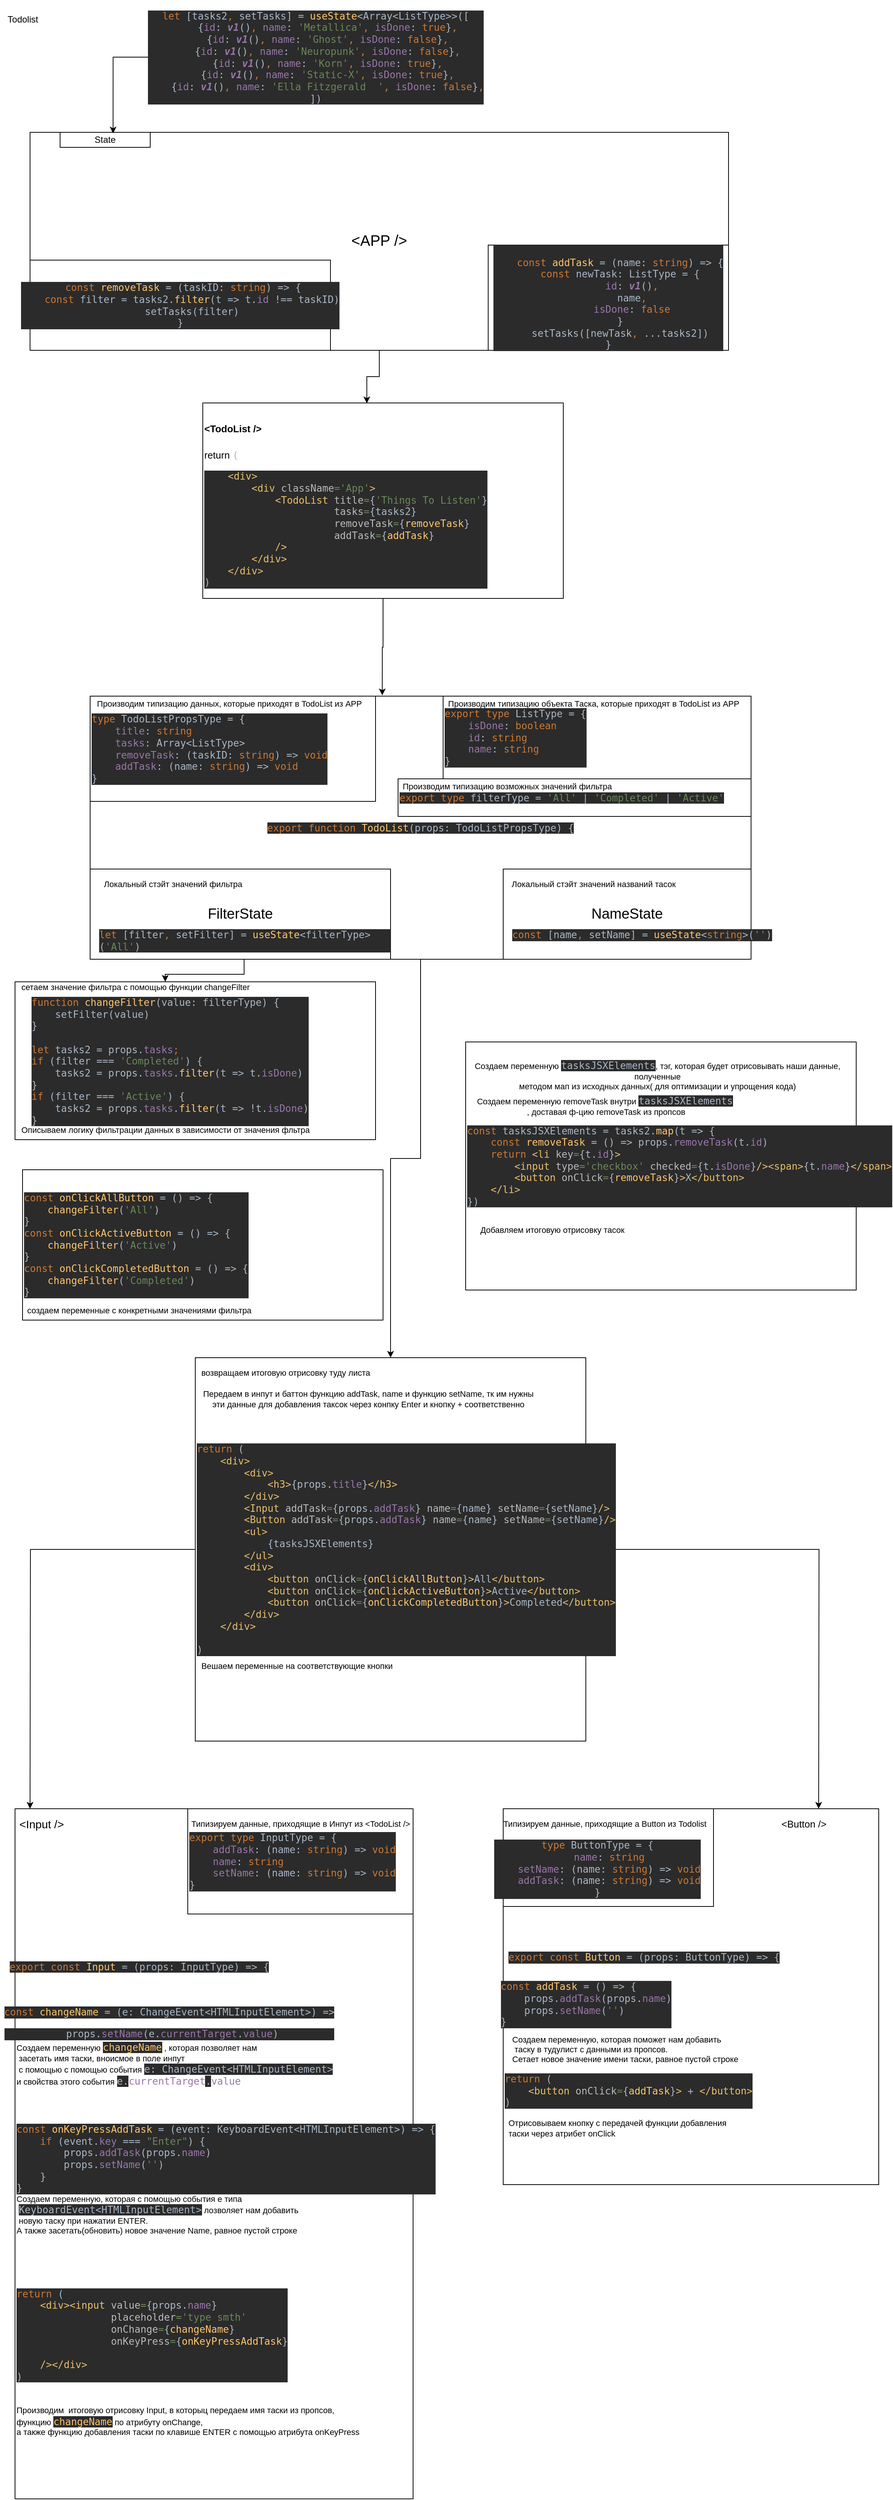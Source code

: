 <mxfile version="14.3.1" type="device"><diagram name="Page-1" id="e7e014a7-5840-1c2e-5031-d8a46d1fe8dd"><mxGraphModel dx="1422" dy="1588" grid="1" gridSize="10" guides="1" tooltips="1" connect="1" arrows="1" fold="1" page="1" pageScale="1" pageWidth="1169" pageHeight="826" background="none" math="0" shadow="0"><root><mxCell id="0"/><mxCell id="1" parent="0"/><mxCell id="czBB3KUyHPN_MmiEaMEJ-97" value="&lt;pre style=&quot;background-color: #2b2b2b ; color: #a9b7c6 ; font-family: &amp;#34;jetbrains mono&amp;#34; , monospace ; font-size: 9.8pt&quot;&gt;&lt;br&gt;&lt;/pre&gt;" style="rounded=0;whiteSpace=wrap;html=1;fontSize=11;align=left;" vertex="1" parent="1"><mxGeometry x="60" y="1590" width="530" height="918" as="geometry"/></mxCell><mxCell id="czBB3KUyHPN_MmiEaMEJ-66" value="" style="rounded=0;whiteSpace=wrap;html=1;fontSize=19;align=left;" vertex="1" parent="1"><mxGeometry x="60" y="490" width="480" height="210" as="geometry"/></mxCell><mxCell id="czBB3KUyHPN_MmiEaMEJ-55" style="edgeStyle=orthogonalEdgeStyle;rounded=0;orthogonalLoop=1;jettySize=auto;html=1;entryX=0.455;entryY=0.002;entryDx=0;entryDy=0;entryPerimeter=0;" edge="1" parent="1" source="czBB3KUyHPN_MmiEaMEJ-42" target="czBB3KUyHPN_MmiEaMEJ-54"><mxGeometry relative="1" as="geometry"/></mxCell><mxCell id="czBB3KUyHPN_MmiEaMEJ-42" value="&lt;p style=&quot;line-height: 140%&quot;&gt;&lt;font style=&quot;font-size: 20px&quot;&gt;&amp;lt;APP /&amp;gt;&lt;/font&gt;&lt;/p&gt;" style="rounded=0;whiteSpace=wrap;html=1;" vertex="1" parent="1"><mxGeometry x="80" y="-640" width="930" height="290" as="geometry"/></mxCell><mxCell id="czBB3KUyHPN_MmiEaMEJ-43" value="State" style="rounded=0;whiteSpace=wrap;html=1;" vertex="1" parent="1"><mxGeometry x="120" y="-640" width="120" height="20" as="geometry"/></mxCell><mxCell id="czBB3KUyHPN_MmiEaMEJ-44" value="Todolist" style="text;html=1;align=center;verticalAlign=middle;resizable=0;points=[];autosize=1;" vertex="1" parent="1"><mxGeometry x="40" y="-800" width="60" height="20" as="geometry"/></mxCell><mxCell id="czBB3KUyHPN_MmiEaMEJ-49" style="edgeStyle=orthogonalEdgeStyle;rounded=0;orthogonalLoop=1;jettySize=auto;html=1;entryX=0.588;entryY=0.076;entryDx=0;entryDy=0;entryPerimeter=0;" edge="1" parent="1" source="czBB3KUyHPN_MmiEaMEJ-46" target="czBB3KUyHPN_MmiEaMEJ-43"><mxGeometry relative="1" as="geometry"/></mxCell><mxCell id="czBB3KUyHPN_MmiEaMEJ-46" value="&lt;pre style=&quot;background-color: #2b2b2b ; color: #a9b7c6 ; font-family: &amp;#34;jetbrains mono&amp;#34; , monospace ; font-size: 9.8pt&quot;&gt;&lt;span style=&quot;color: #cc7832&quot;&gt;let &lt;/span&gt;[tasks2&lt;span style=&quot;color: #cc7832&quot;&gt;, &lt;/span&gt;setTasks] = &lt;span style=&quot;color: #ffc66d&quot;&gt;useState&lt;/span&gt;&amp;lt;Array&amp;lt;ListType&amp;gt;&amp;gt;([&lt;br&gt;    {&lt;span style=&quot;color: #9876aa&quot;&gt;id&lt;/span&gt;: &lt;span style=&quot;color: #9876aa ; font-weight: bold ; font-style: italic&quot;&gt;v1&lt;/span&gt;()&lt;span style=&quot;color: #cc7832&quot;&gt;, &lt;/span&gt;&lt;span style=&quot;color: #9876aa&quot;&gt;name&lt;/span&gt;: &lt;span style=&quot;color: #6a8759&quot;&gt;'Metallica'&lt;/span&gt;&lt;span style=&quot;color: #cc7832&quot;&gt;, &lt;/span&gt;&lt;span style=&quot;color: #9876aa&quot;&gt;isDone&lt;/span&gt;: &lt;span style=&quot;color: #cc7832&quot;&gt;true&lt;/span&gt;}&lt;span style=&quot;color: #cc7832&quot;&gt;,&lt;br&gt;&lt;/span&gt;&lt;span style=&quot;color: #cc7832&quot;&gt;    &lt;/span&gt;{&lt;span style=&quot;color: #9876aa&quot;&gt;id&lt;/span&gt;: &lt;span style=&quot;color: #9876aa ; font-weight: bold ; font-style: italic&quot;&gt;v1&lt;/span&gt;()&lt;span style=&quot;color: #cc7832&quot;&gt;, &lt;/span&gt;&lt;span style=&quot;color: #9876aa&quot;&gt;name&lt;/span&gt;: &lt;span style=&quot;color: #6a8759&quot;&gt;'Ghost'&lt;/span&gt;&lt;span style=&quot;color: #cc7832&quot;&gt;, &lt;/span&gt;&lt;span style=&quot;color: #9876aa&quot;&gt;isDone&lt;/span&gt;: &lt;span style=&quot;color: #cc7832&quot;&gt;false&lt;/span&gt;}&lt;span style=&quot;color: #cc7832&quot;&gt;,&lt;br&gt;&lt;/span&gt;&lt;span style=&quot;color: #cc7832&quot;&gt;    &lt;/span&gt;{&lt;span style=&quot;color: #9876aa&quot;&gt;id&lt;/span&gt;: &lt;span style=&quot;color: #9876aa ; font-weight: bold ; font-style: italic&quot;&gt;v1&lt;/span&gt;()&lt;span style=&quot;color: #cc7832&quot;&gt;, &lt;/span&gt;&lt;span style=&quot;color: #9876aa&quot;&gt;name&lt;/span&gt;: &lt;span style=&quot;color: #6a8759&quot;&gt;'Neuropunk'&lt;/span&gt;&lt;span style=&quot;color: #cc7832&quot;&gt;, &lt;/span&gt;&lt;span style=&quot;color: #9876aa&quot;&gt;isDone&lt;/span&gt;: &lt;span style=&quot;color: #cc7832&quot;&gt;false&lt;/span&gt;}&lt;span style=&quot;color: #cc7832&quot;&gt;,&lt;br&gt;&lt;/span&gt;&lt;span style=&quot;color: #cc7832&quot;&gt;    &lt;/span&gt;{&lt;span style=&quot;color: #9876aa&quot;&gt;id&lt;/span&gt;: &lt;span style=&quot;color: #9876aa ; font-weight: bold ; font-style: italic&quot;&gt;v1&lt;/span&gt;()&lt;span style=&quot;color: #cc7832&quot;&gt;, &lt;/span&gt;&lt;span style=&quot;color: #9876aa&quot;&gt;name&lt;/span&gt;: &lt;span style=&quot;color: #6a8759&quot;&gt;'Korn'&lt;/span&gt;&lt;span style=&quot;color: #cc7832&quot;&gt;, &lt;/span&gt;&lt;span style=&quot;color: #9876aa&quot;&gt;isDone&lt;/span&gt;: &lt;span style=&quot;color: #cc7832&quot;&gt;true&lt;/span&gt;}&lt;span style=&quot;color: #cc7832&quot;&gt;,&lt;br&gt;&lt;/span&gt;&lt;span style=&quot;color: #cc7832&quot;&gt;    &lt;/span&gt;{&lt;span style=&quot;color: #9876aa&quot;&gt;id&lt;/span&gt;: &lt;span style=&quot;color: #9876aa ; font-weight: bold ; font-style: italic&quot;&gt;v1&lt;/span&gt;()&lt;span style=&quot;color: #cc7832&quot;&gt;, &lt;/span&gt;&lt;span style=&quot;color: #9876aa&quot;&gt;name&lt;/span&gt;: &lt;span style=&quot;color: #6a8759&quot;&gt;'Static-X'&lt;/span&gt;&lt;span style=&quot;color: #cc7832&quot;&gt;, &lt;/span&gt;&lt;span style=&quot;color: #9876aa&quot;&gt;isDone&lt;/span&gt;: &lt;span style=&quot;color: #cc7832&quot;&gt;true&lt;/span&gt;}&lt;span style=&quot;color: #cc7832&quot;&gt;,&lt;br&gt;&lt;/span&gt;&lt;span style=&quot;color: #cc7832&quot;&gt;    &lt;/span&gt;{&lt;span style=&quot;color: #9876aa&quot;&gt;id&lt;/span&gt;: &lt;span style=&quot;color: #9876aa ; font-weight: bold ; font-style: italic&quot;&gt;v1&lt;/span&gt;()&lt;span style=&quot;color: #cc7832&quot;&gt;, &lt;/span&gt;&lt;span style=&quot;color: #9876aa&quot;&gt;name&lt;/span&gt;: &lt;span style=&quot;color: #6a8759&quot;&gt;'Ella Fitzgerald  '&lt;/span&gt;&lt;span style=&quot;color: #cc7832&quot;&gt;, &lt;/span&gt;&lt;span style=&quot;color: #9876aa&quot;&gt;isDone&lt;/span&gt;: &lt;span style=&quot;color: #cc7832&quot;&gt;false&lt;/span&gt;}&lt;span style=&quot;color: #cc7832&quot;&gt;,&lt;br&gt;&lt;/span&gt;])&lt;/pre&gt;" style="text;html=1;align=center;verticalAlign=middle;resizable=0;points=[];autosize=1;" vertex="1" parent="1"><mxGeometry x="250" y="-810" width="420" height="140" as="geometry"/></mxCell><mxCell id="czBB3KUyHPN_MmiEaMEJ-50" value="&lt;pre style=&quot;background-color: #2b2b2b ; color: #a9b7c6 ; font-family: &amp;quot;jetbrains mono&amp;quot; , monospace ; font-size: 9.8pt&quot;&gt; &lt;span style=&quot;color: #cc7832&quot;&gt;const &lt;/span&gt;&lt;span style=&quot;color: #ffc66d&quot;&gt;removeTask &lt;/span&gt;= (taskID: &lt;span style=&quot;color: #cc7832&quot;&gt;string&lt;/span&gt;) =&amp;gt; {&lt;br&gt;    &lt;span style=&quot;color: #cc7832&quot;&gt;const &lt;/span&gt;filter = tasks2.&lt;span style=&quot;color: #ffc66d&quot;&gt;filter&lt;/span&gt;(t =&amp;gt; t.&lt;span style=&quot;color: #9876aa&quot;&gt;id &lt;/span&gt;!== taskID)&lt;br&gt;    setTasks(filter)&lt;br&gt;}&lt;/pre&gt;" style="rounded=0;whiteSpace=wrap;html=1;" vertex="1" parent="1"><mxGeometry x="80" y="-470" width="400" height="120" as="geometry"/></mxCell><mxCell id="czBB3KUyHPN_MmiEaMEJ-51" value="&lt;pre style=&quot;background-color: #2b2b2b ; color: #a9b7c6 ; font-family: &amp;#34;jetbrains mono&amp;#34; , monospace ; font-size: 9.8pt&quot;&gt;&lt;br&gt;    &lt;span style=&quot;color: #cc7832&quot;&gt;const &lt;/span&gt;&lt;span style=&quot;color: #ffc66d&quot;&gt;addTask &lt;/span&gt;= (name: &lt;span style=&quot;color: #cc7832&quot;&gt;string&lt;/span&gt;) =&amp;gt; {&lt;br&gt;    &lt;span style=&quot;color: #cc7832&quot;&gt;const &lt;/span&gt;newTask: ListType = {&lt;br&gt;        &lt;span style=&quot;color: #9876aa&quot;&gt;id&lt;/span&gt;: &lt;span style=&quot;color: #9876aa ; font-weight: bold ; font-style: italic&quot;&gt;v1&lt;/span&gt;()&lt;span style=&quot;color: #cc7832&quot;&gt;,&lt;br&gt;&lt;/span&gt;&lt;span style=&quot;color: #cc7832&quot;&gt;        &lt;/span&gt;name&lt;span style=&quot;color: #cc7832&quot;&gt;,&lt;br&gt;&lt;/span&gt;&lt;span style=&quot;color: #cc7832&quot;&gt;        &lt;/span&gt;&lt;span style=&quot;color: #9876aa&quot;&gt;isDone&lt;/span&gt;: &lt;span style=&quot;color: #cc7832&quot;&gt;false&lt;br&gt;&lt;/span&gt;&lt;span style=&quot;color: #cc7832&quot;&gt;    &lt;/span&gt;}&lt;br&gt;    setTasks([newTask&lt;span style=&quot;color: #cc7832&quot;&gt;, &lt;/span&gt;...tasks2])&lt;br&gt;}&lt;/pre&gt;" style="rounded=0;whiteSpace=wrap;html=1;" vertex="1" parent="1"><mxGeometry x="690" y="-490" width="320" height="140" as="geometry"/></mxCell><mxCell id="czBB3KUyHPN_MmiEaMEJ-61" style="edgeStyle=orthogonalEdgeStyle;rounded=0;orthogonalLoop=1;jettySize=auto;html=1;entryX=0.442;entryY=-0.003;entryDx=0;entryDy=0;entryPerimeter=0;fontSize=19;" edge="1" parent="1" source="czBB3KUyHPN_MmiEaMEJ-54" target="czBB3KUyHPN_MmiEaMEJ-56"><mxGeometry relative="1" as="geometry"/></mxCell><mxCell id="czBB3KUyHPN_MmiEaMEJ-54" value="&lt;h1&gt;&lt;font style=&quot;font-size: 13px&quot;&gt;&amp;lt;TodoList /&amp;gt;&lt;/font&gt;&lt;/h1&gt;&lt;h1 style=&quot;font-size: 13px&quot;&gt;&lt;span style=&quot;background-color: rgb(255 , 255 , 255)&quot;&gt;&lt;span style=&quot;font-weight: normal&quot;&gt;return &lt;/span&gt;&lt;span style=&quot;color: rgb(169 , 183 , 198) ; font-family: &amp;#34;jetbrains mono&amp;#34; , monospace ; font-weight: normal&quot;&gt;(&lt;/span&gt;&lt;/span&gt;&lt;/h1&gt;&lt;pre style=&quot;background-color: #2b2b2b ; color: #a9b7c6 ; font-family: &amp;#34;jetbrains mono&amp;#34; , monospace ; font-size: 9.8pt&quot;&gt;    &lt;span style=&quot;color: #e8bf6a&quot;&gt;&amp;lt;div&amp;gt;&lt;br&gt;&lt;/span&gt;&lt;span style=&quot;color: #e8bf6a&quot;&gt;        &amp;lt;div &lt;/span&gt;&lt;span style=&quot;color: #bababa&quot;&gt;className&lt;/span&gt;&lt;span style=&quot;color: #6a8759&quot;&gt;='App'&lt;/span&gt;&lt;span style=&quot;color: #e8bf6a&quot;&gt;&amp;gt;&lt;br&gt;&lt;/span&gt;&lt;span style=&quot;color: #e8bf6a&quot;&gt;            &amp;lt;TodoList &lt;/span&gt;&lt;span style=&quot;color: #bababa&quot;&gt;title&lt;/span&gt;&lt;span style=&quot;color: #6a8759&quot;&gt;=&lt;/span&gt;{&lt;span style=&quot;color: #6a8759&quot;&gt;'Things To Listen'&lt;/span&gt;}&lt;br&gt;                      &lt;span style=&quot;color: #bababa&quot;&gt;tasks&lt;/span&gt;&lt;span style=&quot;color: #6a8759&quot;&gt;=&lt;/span&gt;{tasks2}&lt;br&gt;                      &lt;span style=&quot;color: #bababa&quot;&gt;removeTask&lt;/span&gt;&lt;span style=&quot;color: #6a8759&quot;&gt;=&lt;/span&gt;{&lt;span style=&quot;color: #ffc66d&quot;&gt;removeTask&lt;/span&gt;}&lt;br&gt;                      &lt;span style=&quot;color: #bababa&quot;&gt;addTask&lt;/span&gt;&lt;span style=&quot;color: #6a8759&quot;&gt;=&lt;/span&gt;{&lt;span style=&quot;color: #ffc66d&quot;&gt;addTask&lt;/span&gt;}&lt;br&gt;            &lt;span style=&quot;color: #e8bf6a&quot;&gt;/&amp;gt;&lt;br&gt;&lt;/span&gt;&lt;span style=&quot;color: #e8bf6a&quot;&gt;        &amp;lt;/div&amp;gt;&lt;br&gt;&lt;/span&gt;&lt;span style=&quot;color: #e8bf6a&quot;&gt;    &amp;lt;/div&amp;gt;&lt;br&gt;&lt;/span&gt;)&lt;/pre&gt;" style="rounded=0;whiteSpace=wrap;html=1;align=left;" vertex="1" parent="1"><mxGeometry x="310" y="-280" width="480" height="260" as="geometry"/></mxCell><mxCell id="czBB3KUyHPN_MmiEaMEJ-62" style="edgeStyle=orthogonalEdgeStyle;rounded=0;orthogonalLoop=1;jettySize=auto;html=1;fontSize=19;" edge="1" parent="1" source="czBB3KUyHPN_MmiEaMEJ-56" target="czBB3KUyHPN_MmiEaMEJ-63"><mxGeometry relative="1" as="geometry"><mxPoint x="600" y="560" as="targetPoint"/></mxGeometry></mxCell><mxCell id="czBB3KUyHPN_MmiEaMEJ-56" value="&lt;pre style=&quot;background-color: #2b2b2b ; color: #a9b7c6 ; font-family: &amp;#34;jetbrains mono&amp;#34; , monospace ; font-size: 9.8pt&quot;&gt;&lt;span style=&quot;color: #cc7832&quot;&gt;export function &lt;/span&gt;&lt;span style=&quot;color: #ffc66d&quot;&gt;TodoList&lt;/span&gt;(props: TodoListPropsType) {&lt;/pre&gt;" style="rounded=0;whiteSpace=wrap;html=1;" vertex="1" parent="1"><mxGeometry x="160" y="110" width="880" height="350" as="geometry"/></mxCell><mxCell id="czBB3KUyHPN_MmiEaMEJ-57" value="FilterState" style="rounded=0;whiteSpace=wrap;html=1;fontSize=19;" vertex="1" parent="1"><mxGeometry x="160" y="340" width="400" height="120" as="geometry"/></mxCell><mxCell id="czBB3KUyHPN_MmiEaMEJ-58" value="NameState" style="rounded=0;whiteSpace=wrap;html=1;fontSize=19;" vertex="1" parent="1"><mxGeometry x="710" y="340" width="330" height="120" as="geometry"/></mxCell><mxCell id="czBB3KUyHPN_MmiEaMEJ-65" style="edgeStyle=orthogonalEdgeStyle;rounded=0;orthogonalLoop=1;jettySize=auto;html=1;fontSize=19;" edge="1" parent="1" source="czBB3KUyHPN_MmiEaMEJ-59" target="czBB3KUyHPN_MmiEaMEJ-64"><mxGeometry relative="1" as="geometry"/></mxCell><mxCell id="czBB3KUyHPN_MmiEaMEJ-59" value="&lt;pre style=&quot;background-color: #2b2b2b ; color: #a9b7c6 ; font-family: &amp;#34;jetbrains mono&amp;#34; , monospace ; font-size: 9.8pt&quot;&gt;&lt;span style=&quot;color: #cc7832&quot;&gt;let &lt;/span&gt;[filter&lt;span style=&quot;color: #cc7832&quot;&gt;, &lt;/span&gt;setFilter] = &lt;span style=&quot;font-size: 9.8pt ; white-space: normal ; color: rgb(255 , 198 , 109)&quot;&gt;useState&lt;/span&gt;&lt;span style=&quot;font-size: 9.8pt ; white-space: normal&quot;&gt;&amp;lt;filterType&amp;gt;(&lt;/span&gt;&lt;span style=&quot;font-size: 9.8pt ; white-space: normal ; color: rgb(106 , 135 , 89)&quot;&gt;'All'&lt;/span&gt;&lt;span style=&quot;font-size: 9.8pt ; white-space: normal&quot;&gt;)&lt;/span&gt;&lt;/pre&gt;" style="text;whiteSpace=wrap;html=1;fontSize=19;" vertex="1" parent="1"><mxGeometry x="170" y="400" width="390" height="60" as="geometry"/></mxCell><mxCell id="czBB3KUyHPN_MmiEaMEJ-60" value="&lt;pre style=&quot;background-color: #2b2b2b ; color: #a9b7c6 ; font-family: &amp;quot;jetbrains mono&amp;quot; , monospace ; font-size: 9.8pt&quot;&gt;&lt;span style=&quot;color: #cc7832&quot;&gt;const &lt;/span&gt;[name&lt;span style=&quot;color: #cc7832&quot;&gt;, &lt;/span&gt;setName] = &lt;span style=&quot;color: #ffc66d&quot;&gt;useState&lt;/span&gt;&amp;lt;&lt;span style=&quot;color: #cc7832&quot;&gt;string&lt;/span&gt;&amp;gt;(&lt;span style=&quot;color: #6a8759&quot;&gt;''&lt;/span&gt;)&lt;/pre&gt;" style="text;whiteSpace=wrap;html=1;fontSize=19;" vertex="1" parent="1"><mxGeometry x="720" y="400" width="340" height="60" as="geometry"/></mxCell><mxCell id="czBB3KUyHPN_MmiEaMEJ-88" style="edgeStyle=orthogonalEdgeStyle;rounded=0;orthogonalLoop=1;jettySize=auto;html=1;fontSize=11;" edge="1" parent="1" source="czBB3KUyHPN_MmiEaMEJ-63"><mxGeometry relative="1" as="geometry"><mxPoint x="80" y="1590" as="targetPoint"/></mxGeometry></mxCell><mxCell id="czBB3KUyHPN_MmiEaMEJ-89" style="edgeStyle=orthogonalEdgeStyle;rounded=0;orthogonalLoop=1;jettySize=auto;html=1;fontSize=11;" edge="1" parent="1" source="czBB3KUyHPN_MmiEaMEJ-63"><mxGeometry relative="1" as="geometry"><mxPoint x="1130" y="1590" as="targetPoint"/></mxGeometry></mxCell><mxCell id="czBB3KUyHPN_MmiEaMEJ-63" value="&lt;pre style=&quot;background-color: #2b2b2b ; color: #a9b7c6 ; font-family: &amp;quot;jetbrains mono&amp;quot; , monospace ; font-size: 9.8pt&quot;&gt;&lt;span style=&quot;color: #cc7832&quot;&gt;return &lt;/span&gt;(&lt;br&gt;    &lt;span style=&quot;color: #e8bf6a&quot;&gt;&amp;lt;div&amp;gt;&lt;br&gt;&lt;/span&gt;&lt;span style=&quot;color: #e8bf6a&quot;&gt;        &amp;lt;div&amp;gt;&lt;br&gt;&lt;/span&gt;&lt;span style=&quot;color: #e8bf6a&quot;&gt;            &amp;lt;h3&amp;gt;&lt;/span&gt;{props.&lt;span style=&quot;color: #9876aa&quot;&gt;title&lt;/span&gt;}&lt;span style=&quot;color: #e8bf6a&quot;&gt;&amp;lt;/h3&amp;gt;&lt;br&gt;&lt;/span&gt;&lt;span style=&quot;color: #e8bf6a&quot;&gt;        &amp;lt;/div&amp;gt;&lt;br&gt;&lt;/span&gt;&lt;span style=&quot;color: #e8bf6a&quot;&gt;        &amp;lt;Input &lt;/span&gt;&lt;span style=&quot;color: #bababa&quot;&gt;addTask&lt;/span&gt;&lt;span style=&quot;color: #6a8759&quot;&gt;=&lt;/span&gt;{props.&lt;span style=&quot;color: #9876aa&quot;&gt;addTask&lt;/span&gt;} &lt;span style=&quot;color: #bababa&quot;&gt;name&lt;/span&gt;&lt;span style=&quot;color: #6a8759&quot;&gt;=&lt;/span&gt;{name} &lt;span style=&quot;color: #bababa&quot;&gt;setName&lt;/span&gt;&lt;span style=&quot;color: #6a8759&quot;&gt;=&lt;/span&gt;{setName}&lt;span style=&quot;color: #e8bf6a&quot;&gt;/&amp;gt;&lt;br&gt;&lt;/span&gt;&lt;span style=&quot;color: #e8bf6a&quot;&gt;        &amp;lt;Button &lt;/span&gt;&lt;span style=&quot;color: #bababa&quot;&gt;addTask&lt;/span&gt;&lt;span style=&quot;color: #6a8759&quot;&gt;=&lt;/span&gt;{props.&lt;span style=&quot;color: #9876aa&quot;&gt;addTask&lt;/span&gt;} &lt;span style=&quot;color: #bababa&quot;&gt;name&lt;/span&gt;&lt;span style=&quot;color: #6a8759&quot;&gt;=&lt;/span&gt;{name} &lt;span style=&quot;color: #bababa&quot;&gt;setName&lt;/span&gt;&lt;span style=&quot;color: #6a8759&quot;&gt;=&lt;/span&gt;{setName}&lt;span style=&quot;color: #e8bf6a&quot;&gt;/&amp;gt;&lt;br&gt;&lt;/span&gt;&lt;span style=&quot;color: #e8bf6a&quot;&gt;        &amp;lt;ul&amp;gt;&lt;br&gt;&lt;/span&gt;&lt;span style=&quot;color: #e8bf6a&quot;&gt;            &lt;/span&gt;{tasksJSXElements}&lt;br&gt;        &lt;span style=&quot;color: #e8bf6a&quot;&gt;&amp;lt;/ul&amp;gt;&lt;br&gt;&lt;/span&gt;&lt;span style=&quot;color: #e8bf6a&quot;&gt;        &amp;lt;div&amp;gt;&lt;br&gt;&lt;/span&gt;&lt;span style=&quot;color: #e8bf6a&quot;&gt;            &amp;lt;button &lt;/span&gt;&lt;span style=&quot;color: #bababa&quot;&gt;onClick&lt;/span&gt;&lt;span style=&quot;color: #6a8759&quot;&gt;=&lt;/span&gt;{&lt;span style=&quot;color: #ffc66d&quot;&gt;onClickAllButton&lt;/span&gt;}&lt;span style=&quot;color: #e8bf6a&quot;&gt;&amp;gt;&lt;/span&gt;All&lt;span style=&quot;color: #e8bf6a&quot;&gt;&amp;lt;/button&amp;gt;&lt;br&gt;&lt;/span&gt;&lt;span style=&quot;color: #e8bf6a&quot;&gt;            &amp;lt;button &lt;/span&gt;&lt;span style=&quot;color: #bababa&quot;&gt;onClick&lt;/span&gt;&lt;span style=&quot;color: #6a8759&quot;&gt;=&lt;/span&gt;{&lt;span style=&quot;color: #ffc66d&quot;&gt;onClickActiveButton&lt;/span&gt;}&lt;span style=&quot;color: #e8bf6a&quot;&gt;&amp;gt;&lt;/span&gt;Active&lt;span style=&quot;color: #e8bf6a&quot;&gt;&amp;lt;/button&amp;gt;&lt;br&gt;&lt;/span&gt;&lt;span style=&quot;color: #e8bf6a&quot;&gt;            &amp;lt;button &lt;/span&gt;&lt;span style=&quot;color: #bababa&quot;&gt;onClick&lt;/span&gt;&lt;span style=&quot;color: #6a8759&quot;&gt;=&lt;/span&gt;{&lt;span style=&quot;color: #ffc66d&quot;&gt;onClickCompletedButton&lt;/span&gt;}&lt;span style=&quot;color: #e8bf6a&quot;&gt;&amp;gt;&lt;/span&gt;Completed&lt;span style=&quot;color: #e8bf6a&quot;&gt;&amp;lt;/button&amp;gt;&lt;br&gt;&lt;/span&gt;&lt;span style=&quot;color: #e8bf6a&quot;&gt;        &amp;lt;/div&amp;gt;&lt;br&gt;&lt;/span&gt;&lt;span style=&quot;color: #e8bf6a&quot;&gt;    &amp;lt;/div&amp;gt;&lt;br&gt;&lt;/span&gt;&lt;span style=&quot;color: #e8bf6a&quot;&gt;&lt;br&gt;&lt;/span&gt;)&lt;/pre&gt;" style="rounded=0;whiteSpace=wrap;html=1;align=left;" vertex="1" parent="1"><mxGeometry x="300" y="990" width="520" height="510" as="geometry"/></mxCell><mxCell id="czBB3KUyHPN_MmiEaMEJ-64" value="&lt;pre style=&quot;background-color: #2b2b2b ; color: #a9b7c6 ; font-family: &amp;quot;jetbrains mono&amp;quot; , monospace ; font-size: 9.8pt&quot;&gt;&lt;span style=&quot;color: #cc7832&quot;&gt;function &lt;/span&gt;&lt;span style=&quot;color: #ffc66d&quot;&gt;changeFilter&lt;/span&gt;(value: filterType) {&lt;br&gt;    setFilter(value)&lt;br&gt;}&lt;br&gt;&lt;br&gt;&lt;span style=&quot;color: #cc7832&quot;&gt;let &lt;/span&gt;tasks2 = props.&lt;span style=&quot;color: #9876aa&quot;&gt;tasks&lt;/span&gt;&lt;span style=&quot;color: #cc7832&quot;&gt;;&lt;br&gt;&lt;/span&gt;&lt;span style=&quot;color: #cc7832&quot;&gt;if &lt;/span&gt;(filter === &lt;span style=&quot;color: #6a8759&quot;&gt;'Completed'&lt;/span&gt;) {&lt;br&gt;    tasks2 = props.&lt;span style=&quot;color: #9876aa&quot;&gt;tasks&lt;/span&gt;.&lt;span style=&quot;color: #ffc66d&quot;&gt;filter&lt;/span&gt;(t =&amp;gt; t.&lt;span style=&quot;color: #9876aa&quot;&gt;isDone&lt;/span&gt;)&lt;br&gt;}&lt;br&gt;&lt;span style=&quot;color: #cc7832&quot;&gt;if &lt;/span&gt;(filter === &lt;span style=&quot;color: #6a8759&quot;&gt;'Active'&lt;/span&gt;) {&lt;br&gt;    tasks2 = props.&lt;span style=&quot;color: #9876aa&quot;&gt;tasks&lt;/span&gt;.&lt;span style=&quot;color: #ffc66d&quot;&gt;filter&lt;/span&gt;(t =&amp;gt; !t.&lt;span style=&quot;color: #9876aa&quot;&gt;isDone&lt;/span&gt;)&lt;br&gt;}&lt;/pre&gt;" style="text;whiteSpace=wrap;html=1;fontSize=19;" vertex="1" parent="1"><mxGeometry x="80" y="490" width="360" height="190" as="geometry"/></mxCell><mxCell id="czBB3KUyHPN_MmiEaMEJ-67" value="&lt;font style=&quot;font-size: 11px&quot;&gt;сетаем значение фильтра с помощью функции changeFilter&lt;/font&gt;" style="text;html=1;align=center;verticalAlign=middle;resizable=0;points=[];autosize=1;fontSize=19;" vertex="1" parent="1"><mxGeometry x="60" y="480" width="320" height="30" as="geometry"/></mxCell><mxCell id="czBB3KUyHPN_MmiEaMEJ-68" value="&lt;font style=&quot;font-size: 11px&quot;&gt;Описываем логику фильтрации данных в зависимости от значения фльтра&lt;/font&gt;" style="text;html=1;align=center;verticalAlign=middle;resizable=0;points=[];autosize=1;fontSize=19;" vertex="1" parent="1"><mxGeometry x="60" y="670" width="400" height="30" as="geometry"/></mxCell><mxCell id="czBB3KUyHPN_MmiEaMEJ-69" value="&lt;pre style=&quot;background-color: #2b2b2b ; color: #a9b7c6 ; font-family: &amp;quot;jetbrains mono&amp;quot; , monospace ; font-size: 9.8pt&quot;&gt;&lt;span style=&quot;color: #cc7832&quot;&gt;const &lt;/span&gt;&lt;span style=&quot;color: #ffc66d&quot;&gt;onClickAllButton &lt;/span&gt;= () =&amp;gt; {&lt;br&gt;    &lt;span style=&quot;color: #ffc66d&quot;&gt;changeFilter&lt;/span&gt;(&lt;span style=&quot;color: #6a8759&quot;&gt;'All'&lt;/span&gt;)&lt;br&gt;}&lt;br&gt;&lt;span style=&quot;color: #cc7832&quot;&gt;const &lt;/span&gt;&lt;span style=&quot;color: #ffc66d&quot;&gt;onClickActiveButton &lt;/span&gt;= () =&amp;gt; {&lt;br&gt;    &lt;span style=&quot;color: #ffc66d&quot;&gt;changeFilter&lt;/span&gt;(&lt;span style=&quot;color: #6a8759&quot;&gt;'Active'&lt;/span&gt;)&lt;br&gt;}&lt;br&gt;&lt;span style=&quot;color: #cc7832&quot;&gt;const &lt;/span&gt;&lt;span style=&quot;color: #ffc66d&quot;&gt;onClickCompletedButton &lt;/span&gt;= () =&amp;gt; {&lt;br&gt;    &lt;span style=&quot;color: #ffc66d&quot;&gt;changeFilter&lt;/span&gt;(&lt;span style=&quot;color: #6a8759&quot;&gt;'Completed'&lt;/span&gt;)&lt;br&gt;}&lt;/pre&gt;" style="rounded=0;whiteSpace=wrap;html=1;fontSize=19;align=left;" vertex="1" parent="1"><mxGeometry x="70" y="740" width="480" height="200" as="geometry"/></mxCell><mxCell id="czBB3KUyHPN_MmiEaMEJ-70" value="&lt;font style=&quot;font-size: 11px&quot;&gt;создаем переменные с конкретными значениями фильтра&lt;/font&gt;" style="text;html=1;align=center;verticalAlign=middle;resizable=0;points=[];autosize=1;fontSize=19;" vertex="1" parent="1"><mxGeometry x="70" y="910" width="310" height="30" as="geometry"/></mxCell><mxCell id="czBB3KUyHPN_MmiEaMEJ-71" value="&lt;pre style=&quot;background-color: #2b2b2b ; color: #a9b7c6 ; font-family: &amp;quot;jetbrains mono&amp;quot; , monospace ; font-size: 9.8pt&quot;&gt;&lt;span style=&quot;color: #cc7832&quot;&gt;const &lt;/span&gt;tasksJSXElements = tasks2.&lt;span style=&quot;color: #ffc66d&quot;&gt;map&lt;/span&gt;(t =&amp;gt; {&lt;br&gt;    &lt;span style=&quot;color: #cc7832&quot;&gt;const &lt;/span&gt;&lt;span style=&quot;color: #ffc66d&quot;&gt;removeTask &lt;/span&gt;= () =&amp;gt; props.&lt;span style=&quot;color: #9876aa&quot;&gt;removeTask&lt;/span&gt;(t.&lt;span style=&quot;color: #9876aa&quot;&gt;id&lt;/span&gt;)&lt;br&gt;    &lt;span style=&quot;color: #cc7832&quot;&gt;return &lt;/span&gt;&lt;span style=&quot;color: #e8bf6a&quot;&gt;&amp;lt;li &lt;/span&gt;&lt;span style=&quot;color: #bababa&quot;&gt;key&lt;/span&gt;&lt;span style=&quot;color: #6a8759&quot;&gt;=&lt;/span&gt;{t.&lt;span style=&quot;color: #9876aa&quot;&gt;id&lt;/span&gt;}&lt;span style=&quot;color: #e8bf6a&quot;&gt;&amp;gt;&lt;br&gt;&lt;/span&gt;&lt;span style=&quot;color: #e8bf6a&quot;&gt;        &amp;lt;input &lt;/span&gt;&lt;span style=&quot;color: #bababa&quot;&gt;type&lt;/span&gt;&lt;span style=&quot;color: #6a8759&quot;&gt;='checkbox' &lt;/span&gt;&lt;span style=&quot;color: #bababa&quot;&gt;checked&lt;/span&gt;&lt;span style=&quot;color: #6a8759&quot;&gt;=&lt;/span&gt;{t.&lt;span style=&quot;color: #9876aa&quot;&gt;isDone&lt;/span&gt;}&lt;span style=&quot;color: #e8bf6a&quot;&gt;/&amp;gt;&amp;lt;span&amp;gt;&lt;/span&gt;{t.&lt;span style=&quot;color: #9876aa&quot;&gt;name&lt;/span&gt;}&lt;span style=&quot;color: #e8bf6a&quot;&gt;&amp;lt;/span&amp;gt;&lt;br&gt;&lt;/span&gt;&lt;span style=&quot;color: #e8bf6a&quot;&gt;        &amp;lt;button &lt;/span&gt;&lt;span style=&quot;color: #bababa&quot;&gt;onClick&lt;/span&gt;&lt;span style=&quot;color: #6a8759&quot;&gt;=&lt;/span&gt;{&lt;span style=&quot;color: #ffc66d&quot;&gt;removeTask&lt;/span&gt;}&lt;span style=&quot;color: #e8bf6a&quot;&gt;&amp;gt;&lt;/span&gt;X&lt;span style=&quot;color: #e8bf6a&quot;&gt;&amp;lt;/button&amp;gt;&lt;br&gt;&lt;/span&gt;&lt;span style=&quot;color: #e8bf6a&quot;&gt;    &amp;lt;/li&amp;gt;&lt;br&gt;&lt;/span&gt;})&lt;/pre&gt;" style="rounded=0;whiteSpace=wrap;html=1;fontSize=19;align=left;" vertex="1" parent="1"><mxGeometry x="660" y="570" width="520" height="330" as="geometry"/></mxCell><mxCell id="czBB3KUyHPN_MmiEaMEJ-72" value="Создаем переменную removeTask внутри&amp;nbsp;&lt;span style=&quot;color: rgb(169 , 183 , 198) ; font-family: &amp;#34;jetbrains mono&amp;#34; , monospace ; font-size: 13.067px ; background-color: rgb(43 , 43 , 43)&quot;&gt;tasksJSXElements&lt;/span&gt;&lt;br&gt;&amp;nbsp;, доставая ф-цию removeTask из пропсов" style="text;html=1;align=center;verticalAlign=middle;resizable=0;points=[];autosize=1;fontSize=11;" vertex="1" parent="1"><mxGeometry x="670" y="640" width="350" height="30" as="geometry"/></mxCell><mxCell id="czBB3KUyHPN_MmiEaMEJ-73" value="Создаем переменную&amp;nbsp;&lt;span style=&quot;background-color: rgb(43 , 43 , 43) ; color: rgb(169 , 183 , 198) ; font-family: &amp;#34;jetbrains mono&amp;#34; , monospace ; font-size: 9.8pt&quot;&gt;tasksJSXElements&lt;/span&gt;&lt;span&gt;, тэг, которая будет отрисовывать наши данные, &lt;br&gt;полученные&lt;/span&gt;&lt;br&gt;методом мап из исходных данных( для оптимизации и упрощения кода)" style="text;html=1;align=center;verticalAlign=middle;resizable=0;points=[];autosize=1;fontSize=11;" vertex="1" parent="1"><mxGeometry x="670" y="590" width="490" height="50" as="geometry"/></mxCell><mxCell id="czBB3KUyHPN_MmiEaMEJ-74" value="Добавляем итоговую отрисовку тасок" style="text;html=1;align=center;verticalAlign=middle;resizable=0;points=[];autosize=1;fontSize=11;" vertex="1" parent="1"><mxGeometry x="670" y="810" width="210" height="20" as="geometry"/></mxCell><mxCell id="czBB3KUyHPN_MmiEaMEJ-75" value="Вешаем переменные на соответствующие кнопки" style="text;html=1;align=center;verticalAlign=middle;resizable=0;points=[];autosize=1;fontSize=11;" vertex="1" parent="1"><mxGeometry x="300" y="1390" width="270" height="20" as="geometry"/></mxCell><mxCell id="czBB3KUyHPN_MmiEaMEJ-76" value="возвращаем итоговую отрисовку туду листа&lt;br&gt;" style="text;html=1;align=center;verticalAlign=middle;resizable=0;points=[];autosize=1;fontSize=11;" vertex="1" parent="1"><mxGeometry x="300" y="1000" width="240" height="20" as="geometry"/></mxCell><mxCell id="czBB3KUyHPN_MmiEaMEJ-77" value="Передаем в инпут и баттон функцию addTask, name и функцию setName, тк им нужны &lt;br&gt;эти данные для добавления таксок через конпку Enter и кнопку + соответственно" style="text;html=1;align=center;verticalAlign=middle;resizable=0;points=[];autosize=1;fontSize=11;" vertex="1" parent="1"><mxGeometry x="300" y="1030" width="460" height="30" as="geometry"/></mxCell><mxCell id="czBB3KUyHPN_MmiEaMEJ-78" value="&lt;pre style=&quot;background-color: #2b2b2b ; color: #a9b7c6 ; font-family: &amp;quot;jetbrains mono&amp;quot; , monospace ; font-size: 9.8pt&quot;&gt;&lt;span style=&quot;color: #cc7832&quot;&gt;type &lt;/span&gt;TodoListPropsType = {&lt;br&gt;    &lt;span style=&quot;color: #9876aa&quot;&gt;title&lt;/span&gt;: &lt;span style=&quot;color: #cc7832&quot;&gt;string&lt;br&gt;&lt;/span&gt;&lt;span style=&quot;color: #cc7832&quot;&gt;    &lt;/span&gt;&lt;span style=&quot;color: #9876aa&quot;&gt;tasks&lt;/span&gt;: Array&amp;lt;ListType&amp;gt;&lt;br&gt;    &lt;span style=&quot;color: #9876aa&quot;&gt;removeTask&lt;/span&gt;: (taskID: &lt;span style=&quot;color: #cc7832&quot;&gt;string&lt;/span&gt;) =&amp;gt; &lt;span style=&quot;color: #cc7832&quot;&gt;void&lt;br&gt;&lt;/span&gt;&lt;span style=&quot;color: #cc7832&quot;&gt;    &lt;/span&gt;&lt;span style=&quot;color: #9876aa&quot;&gt;addTask&lt;/span&gt;: (name: &lt;span style=&quot;color: #cc7832&quot;&gt;string&lt;/span&gt;) =&amp;gt; &lt;span style=&quot;color: #cc7832&quot;&gt;void&lt;br&gt;&lt;/span&gt;}&lt;/pre&gt;" style="rounded=0;whiteSpace=wrap;html=1;fontSize=11;align=left;" vertex="1" parent="1"><mxGeometry x="160" y="110" width="380" height="140" as="geometry"/></mxCell><mxCell id="czBB3KUyHPN_MmiEaMEJ-79" value="Производим типизацию данных, которые приходят в TodoList из APP" style="text;html=1;align=center;verticalAlign=middle;resizable=0;points=[];autosize=1;fontSize=11;" vertex="1" parent="1"><mxGeometry x="160" y="110" width="370" height="20" as="geometry"/></mxCell><mxCell id="czBB3KUyHPN_MmiEaMEJ-80" value="&lt;pre style=&quot;background-color: #2b2b2b ; color: #a9b7c6 ; font-family: &amp;quot;jetbrains mono&amp;quot; , monospace ; font-size: 9.8pt&quot;&gt;&lt;span style=&quot;color: #cc7832&quot;&gt;export type &lt;/span&gt;ListType = {&lt;br&gt;    &lt;span style=&quot;color: #9876aa&quot;&gt;isDone&lt;/span&gt;: &lt;span style=&quot;color: #cc7832&quot;&gt;boolean&lt;br&gt;&lt;/span&gt;&lt;span style=&quot;color: #cc7832&quot;&gt;    &lt;/span&gt;&lt;span style=&quot;color: #9876aa&quot;&gt;id&lt;/span&gt;: &lt;span style=&quot;color: #cc7832&quot;&gt;string&lt;br&gt;&lt;/span&gt;&lt;span style=&quot;color: #cc7832&quot;&gt;    &lt;/span&gt;&lt;span style=&quot;color: #9876aa&quot;&gt;name&lt;/span&gt;: &lt;span style=&quot;color: #cc7832&quot;&gt;string&lt;br&gt;&lt;/span&gt;}&lt;/pre&gt;" style="rounded=0;whiteSpace=wrap;html=1;fontSize=11;align=left;" vertex="1" parent="1"><mxGeometry x="630" y="110" width="410" height="110" as="geometry"/></mxCell><mxCell id="czBB3KUyHPN_MmiEaMEJ-81" value="Производим типизацию объекта Таска, которые приходят в TodoList из APP" style="text;html=1;align=center;verticalAlign=middle;resizable=0;points=[];autosize=1;fontSize=11;" vertex="1" parent="1"><mxGeometry x="630" y="110" width="400" height="20" as="geometry"/></mxCell><mxCell id="czBB3KUyHPN_MmiEaMEJ-82" value="&lt;pre style=&quot;background-color: #2b2b2b ; color: #a9b7c6 ; font-family: &amp;#34;jetbrains mono&amp;#34; , monospace ; font-size: 9.8pt&quot;&gt;&lt;span style=&quot;color: #cc7832&quot;&gt;export type &lt;/span&gt;filterType = &lt;span style=&quot;color: #6a8759&quot;&gt;'All' &lt;/span&gt;| &lt;span style=&quot;color: #6a8759&quot;&gt;'Completed' &lt;/span&gt;| &lt;span style=&quot;color: #6a8759&quot;&gt;'Active'&lt;/span&gt;&lt;/pre&gt;" style="rounded=0;whiteSpace=wrap;html=1;fontSize=11;align=left;" vertex="1" parent="1"><mxGeometry x="570" y="220" width="470" height="50" as="geometry"/></mxCell><mxCell id="czBB3KUyHPN_MmiEaMEJ-83" value="Производим типизацию возможных значений фильтра" style="text;html=1;align=center;verticalAlign=middle;resizable=0;points=[];autosize=1;fontSize=11;" vertex="1" parent="1"><mxGeometry x="570" y="220" width="290" height="20" as="geometry"/></mxCell><mxCell id="czBB3KUyHPN_MmiEaMEJ-86" value="" style="whiteSpace=wrap;html=1;aspect=fixed;fontSize=11;align=left;" vertex="1" parent="1"><mxGeometry x="710" y="1590" width="500" height="500" as="geometry"/></mxCell><mxCell id="czBB3KUyHPN_MmiEaMEJ-90" value="Локальный стэйт значений фильтра" style="text;html=1;align=center;verticalAlign=middle;resizable=0;points=[];autosize=1;fontSize=11;" vertex="1" parent="1"><mxGeometry x="170" y="350" width="200" height="20" as="geometry"/></mxCell><mxCell id="czBB3KUyHPN_MmiEaMEJ-91" value="Локальный стэйт значений названий тасок&lt;br&gt;" style="text;html=1;align=center;verticalAlign=middle;resizable=0;points=[];autosize=1;fontSize=11;" vertex="1" parent="1"><mxGeometry x="715" y="350" width="230" height="20" as="geometry"/></mxCell><mxCell id="czBB3KUyHPN_MmiEaMEJ-93" value="&lt;font style=&quot;font-size: 15px&quot;&gt;&amp;lt;Input /&amp;gt;&lt;/font&gt;" style="text;html=1;align=center;verticalAlign=middle;resizable=0;points=[];autosize=1;fontSize=11;" vertex="1" parent="1"><mxGeometry x="60" y="1600" width="70" height="20" as="geometry"/></mxCell><mxCell id="czBB3KUyHPN_MmiEaMEJ-94" value="&lt;font style=&quot;font-size: 13px&quot;&gt;&amp;lt;Button /&amp;gt;&lt;/font&gt;" style="text;html=1;align=center;verticalAlign=middle;resizable=0;points=[];autosize=1;fontSize=11;" vertex="1" parent="1"><mxGeometry x="1070" y="1600" width="80" height="20" as="geometry"/></mxCell><mxCell id="czBB3KUyHPN_MmiEaMEJ-95" value="&lt;pre style=&quot;background-color: #2b2b2b ; color: #a9b7c6 ; font-family: &amp;quot;jetbrains mono&amp;quot; , monospace ; font-size: 9.8pt&quot;&gt;&lt;span style=&quot;color: #cc7832&quot;&gt;export type &lt;/span&gt;InputType = {&lt;br&gt;    &lt;span style=&quot;color: #9876aa&quot;&gt;addTask&lt;/span&gt;: (name: &lt;span style=&quot;color: #cc7832&quot;&gt;string&lt;/span&gt;) =&amp;gt; &lt;span style=&quot;color: #cc7832&quot;&gt;void&lt;br&gt;&lt;/span&gt;&lt;span style=&quot;color: #cc7832&quot;&gt;    &lt;/span&gt;&lt;span style=&quot;color: #9876aa&quot;&gt;name&lt;/span&gt;: &lt;span style=&quot;color: #cc7832&quot;&gt;string&lt;br&gt;&lt;/span&gt;&lt;span style=&quot;color: #cc7832&quot;&gt;    &lt;/span&gt;&lt;span style=&quot;color: #9876aa&quot;&gt;setName&lt;/span&gt;: (name: &lt;span style=&quot;color: #cc7832&quot;&gt;string&lt;/span&gt;) =&amp;gt; &lt;span style=&quot;color: #cc7832&quot;&gt;void&lt;br&gt;&lt;/span&gt;}&lt;/pre&gt;" style="rounded=0;whiteSpace=wrap;html=1;fontSize=11;align=left;" vertex="1" parent="1"><mxGeometry x="290" y="1590" width="300" height="140" as="geometry"/></mxCell><mxCell id="czBB3KUyHPN_MmiEaMEJ-96" value="Типизируем данные, приходящие в Инпут из &amp;lt;TodoList /&amp;gt;" style="text;html=1;align=center;verticalAlign=middle;resizable=0;points=[];autosize=1;fontSize=11;" vertex="1" parent="1"><mxGeometry x="285" y="1600" width="310" height="20" as="geometry"/></mxCell><mxCell id="czBB3KUyHPN_MmiEaMEJ-98" value="&lt;pre style=&quot;background-color: #2b2b2b ; color: #a9b7c6 ; font-family: &amp;#34;jetbrains mono&amp;#34; , monospace ; font-size: 9.8pt&quot;&gt;&lt;span style=&quot;color: #cc7832&quot;&gt;const &lt;/span&gt;&lt;span style=&quot;color: #ffc66d&quot;&gt;changeName &lt;/span&gt;= (e: ChangeEvent&amp;lt;HTMLInputElement&amp;gt;) =&amp;gt;&lt;/pre&gt;&lt;pre style=&quot;background-color: #2b2b2b ; color: #a9b7c6 ; font-family: &amp;#34;jetbrains mono&amp;#34; , monospace ; font-size: 9.8pt&quot;&gt; props.&lt;span style=&quot;color: #9876aa&quot;&gt;setName&lt;/span&gt;(e.&lt;span style=&quot;color: #9876aa&quot;&gt;currentTarget&lt;/span&gt;.&lt;span style=&quot;color: #9876aa&quot;&gt;value&lt;/span&gt;)&lt;br&gt;&lt;/pre&gt;" style="text;html=1;align=center;verticalAlign=middle;resizable=0;points=[];autosize=1;fontSize=11;" vertex="1" parent="1"><mxGeometry x="55" y="1840" width="420" height="70" as="geometry"/></mxCell><mxCell id="czBB3KUyHPN_MmiEaMEJ-99" value="Создаем переменную&amp;nbsp;&lt;span style=&quot;color: rgb(255 , 198 , 109) ; background-color: rgb(43 , 43 , 43) ; font-family: &amp;#34;jetbrains mono&amp;#34; , monospace ; font-size: 9.8pt&quot;&gt;changeName&lt;/span&gt;&lt;span&gt;&amp;nbsp;, которая позволяет нам&lt;br&gt;&amp;nbsp;засетать имя таски, вноисмое в поле инпут&lt;br&gt;&amp;nbsp;с помощью с помощью события&amp;nbsp;&lt;/span&gt;&lt;span style=&quot;background-color: rgb(43 , 43 , 43) ; color: rgb(169 , 183 , 198) ; font-family: &amp;#34;jetbrains mono&amp;#34; , monospace ; font-size: 9.8pt&quot;&gt;e: ChangeEvent&amp;lt;HTMLInputElement&amp;gt;&lt;/span&gt;&lt;span&gt;&amp;nbsp;&lt;br&gt;и свойства этого события&amp;nbsp;&lt;/span&gt;&lt;span style=&quot;background-color: rgb(43 , 43 , 43) ; color: rgb(169 , 183 , 198) ; font-family: &amp;#34;jetbrains mono&amp;#34; , monospace ; font-size: 9.8pt&quot;&gt;e.&lt;/span&gt;&lt;span style=&quot;font-family: &amp;#34;jetbrains mono&amp;#34; , monospace ; font-size: 9.8pt ; color: rgb(152 , 118 , 170)&quot;&gt;currentTarget&lt;/span&gt;&lt;span style=&quot;background-color: rgb(43 , 43 , 43) ; color: rgb(169 , 183 , 198) ; font-family: &amp;#34;jetbrains mono&amp;#34; , monospace ; font-size: 9.8pt&quot;&gt;.&lt;/span&gt;&lt;span style=&quot;font-family: &amp;#34;jetbrains mono&amp;#34; , monospace ; font-size: 9.8pt ; color: rgb(152 , 118 , 170)&quot;&gt;value&lt;/span&gt;&lt;span&gt;&amp;nbsp; &amp;nbsp;&lt;/span&gt;" style="text;html=1;align=left;verticalAlign=middle;resizable=0;points=[];autosize=1;fontSize=11;" vertex="1" parent="1"><mxGeometry x="60" y="1900" width="420" height="60" as="geometry"/></mxCell><mxCell id="czBB3KUyHPN_MmiEaMEJ-100" value="&lt;pre style=&quot;text-align: left ; background-color: rgb(43 , 43 , 43) ; color: rgb(169 , 183 , 198) ; font-family: &amp;#34;jetbrains mono&amp;#34; , monospace ; font-size: 9.8pt&quot;&gt;&lt;span style=&quot;color: rgb(204 , 120 , 50)&quot;&gt;export const &lt;/span&gt;&lt;span style=&quot;color: rgb(255 , 198 , 109)&quot;&gt;Input &lt;/span&gt;= (props: InputType) =&amp;gt; {&lt;/pre&gt;" style="text;html=1;align=center;verticalAlign=middle;resizable=0;points=[];autosize=1;fontSize=11;" vertex="1" parent="1"><mxGeometry x="60" y="1780" width="330" height="40" as="geometry"/></mxCell><mxCell id="czBB3KUyHPN_MmiEaMEJ-101" value="&lt;pre style=&quot;background-color: #2b2b2b ; color: #a9b7c6 ; font-family: &amp;quot;jetbrains mono&amp;quot; , monospace ; font-size: 9.8pt&quot;&gt;&lt;span style=&quot;color: #cc7832&quot;&gt;const &lt;/span&gt;&lt;span style=&quot;color: #ffc66d&quot;&gt;onKeyPressAddTask &lt;/span&gt;= (event: KeyboardEvent&amp;lt;HTMLInputElement&amp;gt;) =&amp;gt; {&lt;br&gt;    &lt;span style=&quot;color: #cc7832&quot;&gt;if &lt;/span&gt;(event.&lt;span style=&quot;color: #9876aa&quot;&gt;key &lt;/span&gt;=== &lt;span style=&quot;color: #6a8759&quot;&gt;&quot;Enter&quot;&lt;/span&gt;) {&lt;br&gt;        props.&lt;span style=&quot;color: #9876aa&quot;&gt;addTask&lt;/span&gt;(props.&lt;span style=&quot;color: #9876aa&quot;&gt;name&lt;/span&gt;)&lt;br&gt;        props.&lt;span style=&quot;color: #9876aa&quot;&gt;setName&lt;/span&gt;(&lt;span style=&quot;color: #6a8759&quot;&gt;''&lt;/span&gt;)&lt;br&gt;    }&lt;br&gt;}&lt;/pre&gt;" style="text;whiteSpace=wrap;html=1;fontSize=11;" vertex="1" parent="1"><mxGeometry x="60" y="1989" width="550" height="120" as="geometry"/></mxCell><mxCell id="czBB3KUyHPN_MmiEaMEJ-102" value="Создаем переменную, которая с помощью события e типа&lt;br&gt;&amp;nbsp;&lt;span style=&quot;background-color: rgb(43 , 43 , 43) ; color: rgb(169 , 183 , 198) ; font-family: &amp;#34;jetbrains mono&amp;#34; , monospace ; font-size: 9.8pt&quot;&gt;KeyboardEvent&amp;lt;HTMLInputElement&amp;gt;&lt;/span&gt;&lt;span&gt;&amp;nbsp;лозволяет нам добавить&lt;br&gt;&amp;nbsp;новую таску при нажатии ENTER. &lt;br&gt;А также засетать(обновить) новое значение Name, равное пустой строке&amp;nbsp;&lt;/span&gt;" style="text;html=1;align=left;verticalAlign=middle;resizable=0;points=[];autosize=1;fontSize=11;" vertex="1" parent="1"><mxGeometry x="60" y="2100" width="390" height="60" as="geometry"/></mxCell><mxCell id="czBB3KUyHPN_MmiEaMEJ-103" value="&lt;pre style=&quot;background-color: #2b2b2b ; color: #a9b7c6 ; font-family: &amp;#34;jetbrains mono&amp;#34; , monospace ; font-size: 9.8pt&quot;&gt;&lt;span style=&quot;color: #cc7832&quot;&gt;return &lt;/span&gt;(&lt;br&gt;    &lt;span style=&quot;color: #e8bf6a&quot;&gt;&amp;lt;div&amp;gt;&amp;lt;input &lt;/span&gt;&lt;span style=&quot;color: #bababa&quot;&gt;value&lt;/span&gt;&lt;span style=&quot;color: #6a8759&quot;&gt;=&lt;/span&gt;{props.&lt;span style=&quot;color: #9876aa&quot;&gt;name&lt;/span&gt;}&lt;br&gt;                &lt;span style=&quot;color: #bababa&quot;&gt;placeholder&lt;/span&gt;&lt;span style=&quot;color: #6a8759&quot;&gt;='type smth'&lt;br&gt;&lt;/span&gt;&lt;span style=&quot;color: #6a8759&quot;&gt;                &lt;/span&gt;&lt;span style=&quot;color: #bababa&quot;&gt;onChange&lt;/span&gt;&lt;span style=&quot;color: #6a8759&quot;&gt;=&lt;/span&gt;{&lt;span style=&quot;color: #ffc66d&quot;&gt;changeName&lt;/span&gt;}&lt;br&gt;                &lt;span style=&quot;color: #bababa&quot;&gt;onKeyPress&lt;/span&gt;&lt;span style=&quot;color: #6a8759&quot;&gt;=&lt;/span&gt;{&lt;span style=&quot;color: #ffc66d&quot;&gt;onKeyPressAddTask&lt;/span&gt;}&lt;br&gt;&lt;br&gt;    &lt;span style=&quot;color: #e8bf6a&quot;&gt;/&amp;gt;&amp;lt;/div&amp;gt;&lt;br&gt;&lt;/span&gt;)&lt;/pre&gt;" style="text;html=1;align=left;verticalAlign=middle;resizable=0;points=[];autosize=1;fontSize=11;" vertex="1" parent="1"><mxGeometry x="60" y="2220" width="350" height="140" as="geometry"/></mxCell><mxCell id="czBB3KUyHPN_MmiEaMEJ-104" value="Производим&amp;nbsp; итоговую отрисовку Input, в которыц передаем имя таски из пропсов, &lt;br&gt;функцию&amp;nbsp;&lt;span style=&quot;color: rgb(255 , 198 , 109) ; background-color: rgb(43 , 43 , 43) ; font-family: &amp;#34;jetbrains mono&amp;#34; , monospace ; font-size: 9.8pt&quot;&gt;changeName&lt;/span&gt;&lt;span&gt;&amp;nbsp;по атрибуту onChange, &lt;br&gt;а также функцию добавления таски по клавише ENTER с помощью атрибута onKeyPress&lt;/span&gt;" style="text;html=1;align=left;verticalAlign=middle;resizable=0;points=[];autosize=1;fontSize=11;" vertex="1" parent="1"><mxGeometry x="60" y="2380" width="470" height="50" as="geometry"/></mxCell><mxCell id="czBB3KUyHPN_MmiEaMEJ-105" value="" style="rounded=0;whiteSpace=wrap;html=1;fontSize=11;align=left;" vertex="1" parent="1"><mxGeometry x="710" y="1590" width="280" height="130" as="geometry"/></mxCell><mxCell id="czBB3KUyHPN_MmiEaMEJ-106" value="&lt;pre style=&quot;background-color: #2b2b2b ; color: #a9b7c6 ; font-family: &amp;#34;jetbrains mono&amp;#34; , monospace ; font-size: 9.8pt&quot;&gt;&lt;span style=&quot;color: #cc7832&quot;&gt;type &lt;/span&gt;ButtonType = {&lt;br&gt;    &lt;span style=&quot;color: #9876aa&quot;&gt;name&lt;/span&gt;: &lt;span style=&quot;color: #cc7832&quot;&gt;string&lt;br&gt;&lt;/span&gt;&lt;span style=&quot;color: #cc7832&quot;&gt;    &lt;/span&gt;&lt;span style=&quot;color: #9876aa&quot;&gt;setName&lt;/span&gt;: (name: &lt;span style=&quot;color: #cc7832&quot;&gt;string&lt;/span&gt;) =&amp;gt; &lt;span style=&quot;color: #cc7832&quot;&gt;void&lt;br&gt;&lt;/span&gt;&lt;span style=&quot;color: #cc7832&quot;&gt;    &lt;/span&gt;&lt;span style=&quot;color: #9876aa&quot;&gt;addTask&lt;/span&gt;: (name: &lt;span style=&quot;color: #cc7832&quot;&gt;string&lt;/span&gt;) =&amp;gt; &lt;span style=&quot;color: #cc7832&quot;&gt;void&lt;br&gt;&lt;/span&gt;}&lt;/pre&gt;" style="text;html=1;align=center;verticalAlign=middle;resizable=0;points=[];autosize=1;fontSize=11;" vertex="1" parent="1"><mxGeometry x="700" y="1620" width="270" height="100" as="geometry"/></mxCell><mxCell id="czBB3KUyHPN_MmiEaMEJ-107" value="Типизируем данные, приходящие а Button из Todolist" style="text;html=1;align=center;verticalAlign=middle;resizable=0;points=[];autosize=1;fontSize=11;" vertex="1" parent="1"><mxGeometry x="700" y="1600" width="290" height="20" as="geometry"/></mxCell><mxCell id="czBB3KUyHPN_MmiEaMEJ-108" value="&lt;pre style=&quot;background-color: #2b2b2b ; color: #a9b7c6 ; font-family: &amp;quot;jetbrains mono&amp;quot; , monospace ; font-size: 9.8pt&quot;&gt;&lt;span style=&quot;color: #cc7832&quot;&gt;export const &lt;/span&gt;&lt;span style=&quot;color: #ffc66d&quot;&gt;Button &lt;/span&gt;= (props: ButtonType) =&amp;gt; {&lt;/pre&gt;" style="text;whiteSpace=wrap;html=1;fontSize=11;" vertex="1" parent="1"><mxGeometry x="715" y="1760" width="360" height="50" as="geometry"/></mxCell><mxCell id="czBB3KUyHPN_MmiEaMEJ-109" value="&lt;pre style=&quot;background-color: #2b2b2b ; color: #a9b7c6 ; font-family: &amp;#34;jetbrains mono&amp;#34; , monospace ; font-size: 9.8pt&quot;&gt;&lt;div style=&quot;text-align: left&quot;&gt;&lt;span style=&quot;font-size: 9.8pt ; white-space: nowrap ; color: rgb(204 , 120 , 50)&quot;&gt;const &lt;/span&gt;&lt;span style=&quot;font-size: 9.8pt ; white-space: nowrap ; color: rgb(255 , 198 , 109)&quot;&gt;addTask &lt;/span&gt;&lt;span style=&quot;font-size: 9.8pt ; white-space: nowrap&quot;&gt;= () =&amp;gt; {&lt;/span&gt;&lt;/div&gt;&lt;div style=&quot;text-align: left&quot;&gt;&lt;span style=&quot;font-size: 9.8pt ; white-space: nowrap&quot;&gt;&amp;nbsp; &amp;nbsp; props.&lt;/span&gt;&lt;span style=&quot;font-size: 9.8pt ; white-space: nowrap ; color: rgb(152 , 118 , 170)&quot;&gt;addTask&lt;/span&gt;&lt;span style=&quot;font-size: 9.8pt ; white-space: nowrap&quot;&gt;(props.&lt;/span&gt;&lt;span style=&quot;font-size: 9.8pt ; white-space: nowrap ; color: rgb(152 , 118 , 170)&quot;&gt;name&lt;/span&gt;&lt;span style=&quot;font-size: 9.8pt ; white-space: nowrap&quot;&gt;)&lt;/span&gt;&lt;/div&gt;&lt;div style=&quot;text-align: left&quot;&gt;&lt;span style=&quot;font-size: 9.8pt ; white-space: nowrap&quot;&gt;&amp;nbsp; &amp;nbsp; props.&lt;/span&gt;&lt;span style=&quot;font-size: 9.8pt ; white-space: nowrap ; color: rgb(152 , 118 , 170)&quot;&gt;setName&lt;/span&gt;&lt;span style=&quot;font-size: 9.8pt ; white-space: nowrap&quot;&gt;(&lt;/span&gt;&lt;span style=&quot;font-size: 9.8pt ; white-space: nowrap ; color: rgb(106 , 135 , 89)&quot;&gt;''&lt;/span&gt;&lt;span style=&quot;font-size: 9.8pt ; white-space: nowrap&quot;&gt;)&lt;/span&gt;&lt;/div&gt;&lt;div style=&quot;text-align: left&quot;&gt;&lt;span style=&quot;font-size: 9.8pt ; white-space: nowrap&quot;&gt;}&lt;/span&gt;&lt;/div&gt;&lt;/pre&gt;" style="text;html=1;align=center;verticalAlign=middle;resizable=0;points=[];autosize=1;fontSize=11;" vertex="1" parent="1"><mxGeometry x="710" y="1810" width="220" height="80" as="geometry"/></mxCell><mxCell id="czBB3KUyHPN_MmiEaMEJ-110" value="Создаем переменную, которая поможет нам добавить&lt;br&gt;&amp;nbsp;таску в тудулист с данными из пропсов. &lt;br&gt;Сетает новое значение имени таски, равное пустой строке" style="text;html=1;align=left;verticalAlign=middle;resizable=0;points=[];autosize=1;fontSize=11;" vertex="1" parent="1"><mxGeometry x="720" y="1890" width="320" height="40" as="geometry"/></mxCell><mxCell id="czBB3KUyHPN_MmiEaMEJ-111" value="&lt;pre style=&quot;background-color: #2b2b2b ; color: #a9b7c6 ; font-family: &amp;#34;jetbrains mono&amp;#34; , monospace ; font-size: 9.8pt&quot;&gt;&lt;span style=&quot;color: #cc7832&quot;&gt;return &lt;/span&gt;(&lt;br&gt;    &lt;span style=&quot;color: #e8bf6a&quot;&gt;&amp;lt;button &lt;/span&gt;&lt;span style=&quot;color: #bababa&quot;&gt;onClick&lt;/span&gt;&lt;span style=&quot;color: #6a8759&quot;&gt;=&lt;/span&gt;{&lt;span style=&quot;color: #ffc66d&quot;&gt;addTask&lt;/span&gt;}&lt;span style=&quot;color: #e8bf6a&quot;&gt;&amp;gt; &lt;/span&gt;+ &lt;span style=&quot;color: #e8bf6a&quot;&gt;&amp;lt;/button&amp;gt;&lt;br&gt;&lt;/span&gt;)&lt;/pre&gt;" style="text;html=1;align=left;verticalAlign=middle;resizable=0;points=[];autosize=1;fontSize=11;" vertex="1" parent="1"><mxGeometry x="710" y="1930" width="320" height="70" as="geometry"/></mxCell><mxCell id="czBB3KUyHPN_MmiEaMEJ-112" value="Отрисовываем кнопку с передачей функции добавления &lt;br&gt;таски через атрибeт onClick&amp;nbsp;" style="text;html=1;align=left;verticalAlign=middle;resizable=0;points=[];autosize=1;fontSize=11;" vertex="1" parent="1"><mxGeometry x="715" y="2000" width="310" height="30" as="geometry"/></mxCell></root></mxGraphModel></diagram></mxfile>